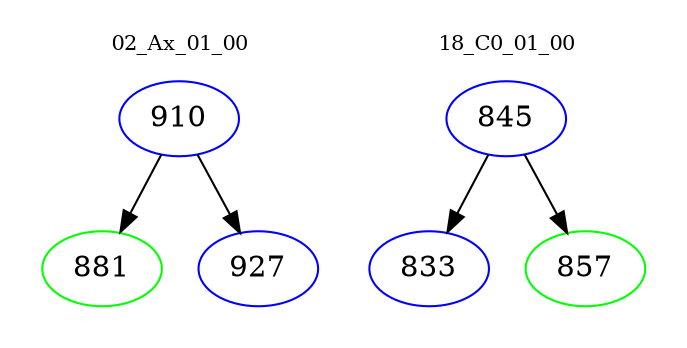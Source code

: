 digraph{
subgraph cluster_0 {
color = white
label = "02_Ax_01_00";
fontsize=10;
T0_910 [label="910", color="blue"]
T0_910 -> T0_881 [color="black"]
T0_881 [label="881", color="green"]
T0_910 -> T0_927 [color="black"]
T0_927 [label="927", color="blue"]
}
subgraph cluster_1 {
color = white
label = "18_C0_01_00";
fontsize=10;
T1_845 [label="845", color="blue"]
T1_845 -> T1_833 [color="black"]
T1_833 [label="833", color="blue"]
T1_845 -> T1_857 [color="black"]
T1_857 [label="857", color="green"]
}
}
